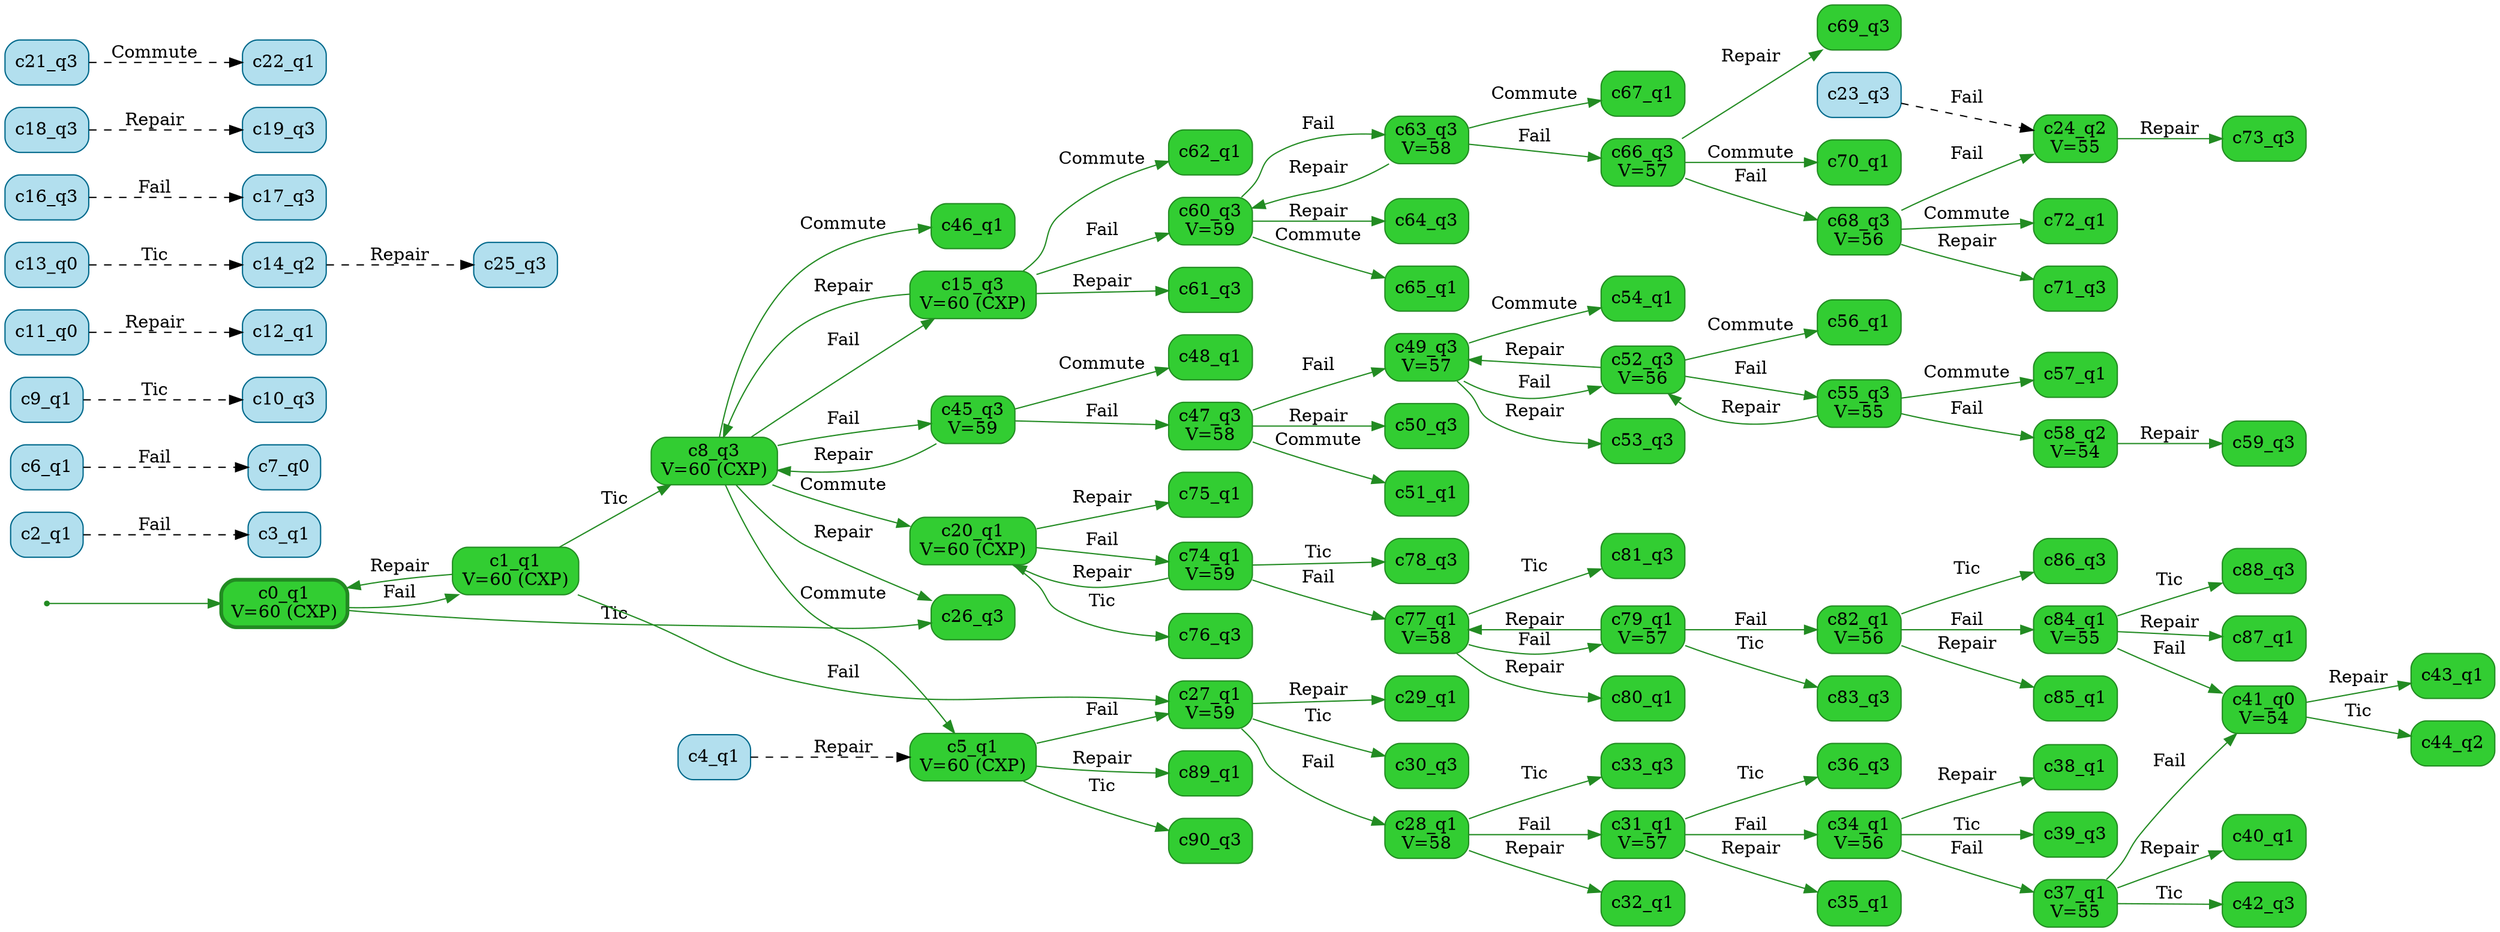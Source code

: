 digraph g {

	rankdir="LR"

	__invisible__[shape="point", color="forestgreen"]
	c0_q1[label="c0_q1\nV=60 (CXP)", shape="box", style="rounded, filled", color="forestgreen", fillcolor="limegreen", penwidth=3] // Initial
	c1_q1[label="c1_q1\nV=60 (CXP)", shape="box", style="rounded, filled", color="forestgreen", fillcolor="limegreen"]
	c8_q3[label="c8_q3\nV=60 (CXP)", shape="box", style="rounded, filled", color="forestgreen", fillcolor="limegreen"]
	c15_q3[label="c15_q3\nV=60 (CXP)", shape="box", style="rounded, filled", color="forestgreen", fillcolor="limegreen"]
	c60_q3[label="c60_q3\nV=59", shape="box", style="rounded, filled", color="forestgreen", fillcolor="limegreen"]
	c63_q3[label="c63_q3\nV=58", shape="box", style="rounded, filled", color="forestgreen", fillcolor="limegreen"]
	c66_q3[label="c66_q3\nV=57", shape="box", style="rounded, filled", color="forestgreen", fillcolor="limegreen"]
	c68_q3[label="c68_q3\nV=56", shape="box", style="rounded, filled", color="forestgreen", fillcolor="limegreen"]
	c71_q3[label="c71_q3", shape="box", style="rounded, filled", color="forestgreen", fillcolor="limegreen"]
	c72_q1[label="c72_q1", shape="box", style="rounded, filled", color="forestgreen", fillcolor="limegreen"]
	c24_q2[label="c24_q2\nV=55", shape="box", style="rounded, filled", color="forestgreen", fillcolor="limegreen"]
	c73_q3[label="c73_q3", shape="box", style="rounded, filled", color="forestgreen", fillcolor="limegreen"]
	c69_q3[label="c69_q3", shape="box", style="rounded, filled", color="forestgreen", fillcolor="limegreen"]
	c70_q1[label="c70_q1", shape="box", style="rounded, filled", color="forestgreen", fillcolor="limegreen"]
	c67_q1[label="c67_q1", shape="box", style="rounded, filled", color="forestgreen", fillcolor="limegreen"]
	c64_q3[label="c64_q3", shape="box", style="rounded, filled", color="forestgreen", fillcolor="limegreen"]
	c65_q1[label="c65_q1", shape="box", style="rounded, filled", color="forestgreen", fillcolor="limegreen"]
	c61_q3[label="c61_q3", shape="box", style="rounded, filled", color="forestgreen", fillcolor="limegreen"]
	c62_q1[label="c62_q1", shape="box", style="rounded, filled", color="forestgreen", fillcolor="limegreen"]
	c20_q1[label="c20_q1\nV=60 (CXP)", shape="box", style="rounded, filled", color="forestgreen", fillcolor="limegreen"]
	c74_q1[label="c74_q1\nV=59", shape="box", style="rounded, filled", color="forestgreen", fillcolor="limegreen"]
	c77_q1[label="c77_q1\nV=58", shape="box", style="rounded, filled", color="forestgreen", fillcolor="limegreen"]
	c79_q1[label="c79_q1\nV=57", shape="box", style="rounded, filled", color="forestgreen", fillcolor="limegreen"]
	c82_q1[label="c82_q1\nV=56", shape="box", style="rounded, filled", color="forestgreen", fillcolor="limegreen"]
	c84_q1[label="c84_q1\nV=55", shape="box", style="rounded, filled", color="forestgreen", fillcolor="limegreen"]
	c87_q1[label="c87_q1", shape="box", style="rounded, filled", color="forestgreen", fillcolor="limegreen"]
	c41_q0[label="c41_q0\nV=54", shape="box", style="rounded, filled", color="forestgreen", fillcolor="limegreen"]
	c43_q1[label="c43_q1", shape="box", style="rounded, filled", color="forestgreen", fillcolor="limegreen"]
	c44_q2[label="c44_q2", shape="box", style="rounded, filled", color="forestgreen", fillcolor="limegreen"]
	c88_q3[label="c88_q3", shape="box", style="rounded, filled", color="forestgreen", fillcolor="limegreen"]
	c85_q1[label="c85_q1", shape="box", style="rounded, filled", color="forestgreen", fillcolor="limegreen"]
	c86_q3[label="c86_q3", shape="box", style="rounded, filled", color="forestgreen", fillcolor="limegreen"]
	c83_q3[label="c83_q3", shape="box", style="rounded, filled", color="forestgreen", fillcolor="limegreen"]
	c80_q1[label="c80_q1", shape="box", style="rounded, filled", color="forestgreen", fillcolor="limegreen"]
	c81_q3[label="c81_q3", shape="box", style="rounded, filled", color="forestgreen", fillcolor="limegreen"]
	c78_q3[label="c78_q3", shape="box", style="rounded, filled", color="forestgreen", fillcolor="limegreen"]
	c75_q1[label="c75_q1", shape="box", style="rounded, filled", color="forestgreen", fillcolor="limegreen"]
	c76_q3[label="c76_q3", shape="box", style="rounded, filled", color="forestgreen", fillcolor="limegreen"]
	c5_q1[label="c5_q1\nV=60 (CXP)", shape="box", style="rounded, filled", color="forestgreen", fillcolor="limegreen"]
	c27_q1[label="c27_q1\nV=59", shape="box", style="rounded, filled", color="forestgreen", fillcolor="limegreen"]
	c28_q1[label="c28_q1\nV=58", shape="box", style="rounded, filled", color="forestgreen", fillcolor="limegreen"]
	c31_q1[label="c31_q1\nV=57", shape="box", style="rounded, filled", color="forestgreen", fillcolor="limegreen"]
	c34_q1[label="c34_q1\nV=56", shape="box", style="rounded, filled", color="forestgreen", fillcolor="limegreen"]
	c37_q1[label="c37_q1\nV=55", shape="box", style="rounded, filled", color="forestgreen", fillcolor="limegreen"]
	c40_q1[label="c40_q1", shape="box", style="rounded, filled", color="forestgreen", fillcolor="limegreen"]
	c42_q3[label="c42_q3", shape="box", style="rounded, filled", color="forestgreen", fillcolor="limegreen"]
	c38_q1[label="c38_q1", shape="box", style="rounded, filled", color="forestgreen", fillcolor="limegreen"]
	c39_q3[label="c39_q3", shape="box", style="rounded, filled", color="forestgreen", fillcolor="limegreen"]
	c35_q1[label="c35_q1", shape="box", style="rounded, filled", color="forestgreen", fillcolor="limegreen"]
	c36_q3[label="c36_q3", shape="box", style="rounded, filled", color="forestgreen", fillcolor="limegreen"]
	c32_q1[label="c32_q1", shape="box", style="rounded, filled", color="forestgreen", fillcolor="limegreen"]
	c33_q3[label="c33_q3", shape="box", style="rounded, filled", color="forestgreen", fillcolor="limegreen"]
	c29_q1[label="c29_q1", shape="box", style="rounded, filled", color="forestgreen", fillcolor="limegreen"]
	c30_q3[label="c30_q3", shape="box", style="rounded, filled", color="forestgreen", fillcolor="limegreen"]
	c89_q1[label="c89_q1", shape="box", style="rounded, filled", color="forestgreen", fillcolor="limegreen"]
	c90_q3[label="c90_q3", shape="box", style="rounded, filled", color="forestgreen", fillcolor="limegreen"]
	c45_q3[label="c45_q3\nV=59", shape="box", style="rounded, filled", color="forestgreen", fillcolor="limegreen"]
	c47_q3[label="c47_q3\nV=58", shape="box", style="rounded, filled", color="forestgreen", fillcolor="limegreen"]
	c49_q3[label="c49_q3\nV=57", shape="box", style="rounded, filled", color="forestgreen", fillcolor="limegreen"]
	c52_q3[label="c52_q3\nV=56", shape="box", style="rounded, filled", color="forestgreen", fillcolor="limegreen"]
	c55_q3[label="c55_q3\nV=55", shape="box", style="rounded, filled", color="forestgreen", fillcolor="limegreen"]
	c57_q1[label="c57_q1", shape="box", style="rounded, filled", color="forestgreen", fillcolor="limegreen"]
	c58_q2[label="c58_q2\nV=54", shape="box", style="rounded, filled", color="forestgreen", fillcolor="limegreen"]
	c59_q3[label="c59_q3", shape="box", style="rounded, filled", color="forestgreen", fillcolor="limegreen"]
	c56_q1[label="c56_q1", shape="box", style="rounded, filled", color="forestgreen", fillcolor="limegreen"]
	c53_q3[label="c53_q3", shape="box", style="rounded, filled", color="forestgreen", fillcolor="limegreen"]
	c54_q1[label="c54_q1", shape="box", style="rounded, filled", color="forestgreen", fillcolor="limegreen"]
	c50_q3[label="c50_q3", shape="box", style="rounded, filled", color="forestgreen", fillcolor="limegreen"]
	c51_q1[label="c51_q1", shape="box", style="rounded, filled", color="forestgreen", fillcolor="limegreen"]
	c48_q1[label="c48_q1", shape="box", style="rounded, filled", color="forestgreen", fillcolor="limegreen"]
	c26_q3[label="c26_q3", shape="box", style="rounded, filled", color="forestgreen", fillcolor="limegreen"]
	c46_q1[label="c46_q1", shape="box", style="rounded, filled", color="forestgreen", fillcolor="limegreen"]
	c2_q1[label="c2_q1", shape="box", style="rounded, filled", color="deepskyblue4", fillcolor="lightblue2"]
	c3_q1[label="c3_q1", shape="box", style="rounded, filled", color="deepskyblue4", fillcolor="lightblue2"]
	c4_q1[label="c4_q1", shape="box", style="rounded, filled", color="deepskyblue4", fillcolor="lightblue2"]
	c6_q1[label="c6_q1", shape="box", style="rounded, filled", color="deepskyblue4", fillcolor="lightblue2"]
	c7_q0[label="c7_q0", shape="box", style="rounded, filled", color="deepskyblue4", fillcolor="lightblue2"]
	c9_q1[label="c9_q1", shape="box", style="rounded, filled", color="deepskyblue4", fillcolor="lightblue2"]
	c10_q3[label="c10_q3", shape="box", style="rounded, filled", color="deepskyblue4", fillcolor="lightblue2"]
	c11_q0[label="c11_q0", shape="box", style="rounded, filled", color="deepskyblue4", fillcolor="lightblue2"]
	c12_q1[label="c12_q1", shape="box", style="rounded, filled", color="deepskyblue4", fillcolor="lightblue2"]
	c13_q0[label="c13_q0", shape="box", style="rounded, filled", color="deepskyblue4", fillcolor="lightblue2"]
	c14_q2[label="c14_q2", shape="box", style="rounded, filled", color="deepskyblue4", fillcolor="lightblue2"]
	c16_q3[label="c16_q3", shape="box", style="rounded, filled", color="deepskyblue4", fillcolor="lightblue2"]
	c17_q3[label="c17_q3", shape="box", style="rounded, filled", color="deepskyblue4", fillcolor="lightblue2"]
	c18_q3[label="c18_q3", shape="box", style="rounded, filled", color="deepskyblue4", fillcolor="lightblue2"]
	c19_q3[label="c19_q3", shape="box", style="rounded, filled", color="deepskyblue4", fillcolor="lightblue2"]
	c21_q3[label="c21_q3", shape="box", style="rounded, filled", color="deepskyblue4", fillcolor="lightblue2"]
	c22_q1[label="c22_q1", shape="box", style="rounded, filled", color="deepskyblue4", fillcolor="lightblue2"]
	c23_q3[label="c23_q3", shape="box", style="rounded, filled", color="deepskyblue4", fillcolor="lightblue2"]
	c25_q3[label="c25_q3", shape="box", style="rounded, filled", color="deepskyblue4", fillcolor="lightblue2"]

	__invisible__ -> c0_q1[color="forestgreen"]
	c0_q1 -> c1_q1[label="Fail", color="forestgreen"]
	c1_q1 -> c0_q1[label="Repair", color="forestgreen"]
	c1_q1 -> c8_q3[label="Tic", color="forestgreen"]
	c8_q3 -> c15_q3[label="Fail", color="forestgreen"]
	c15_q3 -> c8_q3[label="Repair", color="forestgreen"]
	c15_q3 -> c60_q3[label="Fail", color="forestgreen"]
	c60_q3 -> c63_q3[label="Fail", color="forestgreen"]
	c63_q3 -> c66_q3[label="Fail", color="forestgreen"]
	c66_q3 -> c68_q3[label="Fail", color="forestgreen"]
	c68_q3 -> c71_q3[label="Repair", color="forestgreen"]
	c68_q3 -> c72_q1[label="Commute", color="forestgreen"]
	c68_q3 -> c24_q2[label="Fail", color="forestgreen"]
	c24_q2 -> c73_q3[label="Repair", color="forestgreen"]
	c66_q3 -> c69_q3[label="Repair", color="forestgreen"]
	c66_q3 -> c70_q1[label="Commute", color="forestgreen"]
	c63_q3 -> c60_q3[label="Repair", color="forestgreen"]
	c63_q3 -> c67_q1[label="Commute", color="forestgreen"]
	c60_q3 -> c64_q3[label="Repair", color="forestgreen"]
	c60_q3 -> c65_q1[label="Commute", color="forestgreen"]
	c15_q3 -> c61_q3[label="Repair", color="forestgreen"]
	c15_q3 -> c62_q1[label="Commute", color="forestgreen"]
	c8_q3 -> c20_q1[label="Commute", color="forestgreen"]
	c20_q1 -> c74_q1[label="Fail", color="forestgreen"]
	c74_q1 -> c77_q1[label="Fail", color="forestgreen"]
	c77_q1 -> c79_q1[label="Fail", color="forestgreen"]
	c79_q1 -> c82_q1[label="Fail", color="forestgreen"]
	c82_q1 -> c84_q1[label="Fail", color="forestgreen"]
	c84_q1 -> c87_q1[label="Repair", color="forestgreen"]
	c84_q1 -> c41_q0[label="Fail", color="forestgreen"]
	c41_q0 -> c43_q1[label="Repair", color="forestgreen"]
	c41_q0 -> c44_q2[label="Tic", color="forestgreen"]
	c84_q1 -> c88_q3[label="Tic", color="forestgreen"]
	c82_q1 -> c85_q1[label="Repair", color="forestgreen"]
	c82_q1 -> c86_q3[label="Tic", color="forestgreen"]
	c79_q1 -> c77_q1[label="Repair", color="forestgreen"]
	c79_q1 -> c83_q3[label="Tic", color="forestgreen"]
	c77_q1 -> c80_q1[label="Repair", color="forestgreen"]
	c77_q1 -> c81_q3[label="Tic", color="forestgreen"]
	c74_q1 -> c20_q1[label="Repair", color="forestgreen"]
	c74_q1 -> c78_q3[label="Tic", color="forestgreen"]
	c20_q1 -> c75_q1[label="Repair", color="forestgreen"]
	c20_q1 -> c76_q3[label="Tic", color="forestgreen"]
	c8_q3 -> c5_q1[label="Commute", color="forestgreen"]
	c5_q1 -> c27_q1[label="Fail", color="forestgreen"]
	c27_q1 -> c28_q1[label="Fail", color="forestgreen"]
	c28_q1 -> c31_q1[label="Fail", color="forestgreen"]
	c31_q1 -> c34_q1[label="Fail", color="forestgreen"]
	c34_q1 -> c37_q1[label="Fail", color="forestgreen"]
	c37_q1 -> c40_q1[label="Repair", color="forestgreen"]
	c37_q1 -> c41_q0[label="Fail", color="forestgreen"]
	c37_q1 -> c42_q3[label="Tic", color="forestgreen"]
	c34_q1 -> c38_q1[label="Repair", color="forestgreen"]
	c34_q1 -> c39_q3[label="Tic", color="forestgreen"]
	c31_q1 -> c35_q1[label="Repair", color="forestgreen"]
	c31_q1 -> c36_q3[label="Tic", color="forestgreen"]
	c28_q1 -> c32_q1[label="Repair", color="forestgreen"]
	c28_q1 -> c33_q3[label="Tic", color="forestgreen"]
	c27_q1 -> c29_q1[label="Repair", color="forestgreen"]
	c27_q1 -> c30_q3[label="Tic", color="forestgreen"]
	c5_q1 -> c89_q1[label="Repair", color="forestgreen"]
	c5_q1 -> c90_q3[label="Tic", color="forestgreen"]
	c8_q3 -> c45_q3[label="Fail", color="forestgreen"]
	c45_q3 -> c47_q3[label="Fail", color="forestgreen"]
	c47_q3 -> c49_q3[label="Fail", color="forestgreen"]
	c49_q3 -> c52_q3[label="Fail", color="forestgreen"]
	c52_q3 -> c55_q3[label="Fail", color="forestgreen"]
	c55_q3 -> c52_q3[label="Repair", color="forestgreen"]
	c55_q3 -> c57_q1[label="Commute", color="forestgreen"]
	c55_q3 -> c58_q2[label="Fail", color="forestgreen"]
	c58_q2 -> c59_q3[label="Repair", color="forestgreen"]
	c52_q3 -> c49_q3[label="Repair", color="forestgreen"]
	c52_q3 -> c56_q1[label="Commute", color="forestgreen"]
	c49_q3 -> c53_q3[label="Repair", color="forestgreen"]
	c49_q3 -> c54_q1[label="Commute", color="forestgreen"]
	c47_q3 -> c50_q3[label="Repair", color="forestgreen"]
	c47_q3 -> c51_q1[label="Commute", color="forestgreen"]
	c45_q3 -> c8_q3[label="Repair", color="forestgreen"]
	c45_q3 -> c48_q1[label="Commute", color="forestgreen"]
	c8_q3 -> c26_q3[label="Repair", color="forestgreen"]
	c8_q3 -> c46_q1[label="Commute", color="forestgreen"]
	c1_q1 -> c27_q1[label="Fail", color="forestgreen"]
	c0_q1 -> c26_q3[label="Tic", color="forestgreen"]
	c2_q1 -> c3_q1[label="Fail", color="black", style="dashed"]
	c4_q1 -> c5_q1[label="Repair", color="black", style="dashed"]
	c6_q1 -> c7_q0[label="Fail", color="black", style="dashed"]
	c9_q1 -> c10_q3[label="Tic", color="black", style="dashed"]
	c11_q0 -> c12_q1[label="Repair", color="black", style="dashed"]
	c13_q0 -> c14_q2[label="Tic", color="black", style="dashed"]
	c16_q3 -> c17_q3[label="Fail", color="black", style="dashed"]
	c18_q3 -> c19_q3[label="Repair", color="black", style="dashed"]
	c21_q3 -> c22_q1[label="Commute", color="black", style="dashed"]
	c23_q3 -> c24_q2[label="Fail", color="black", style="dashed"]
	c14_q2 -> c25_q3[label="Repair", color="black", style="dashed"]

}
